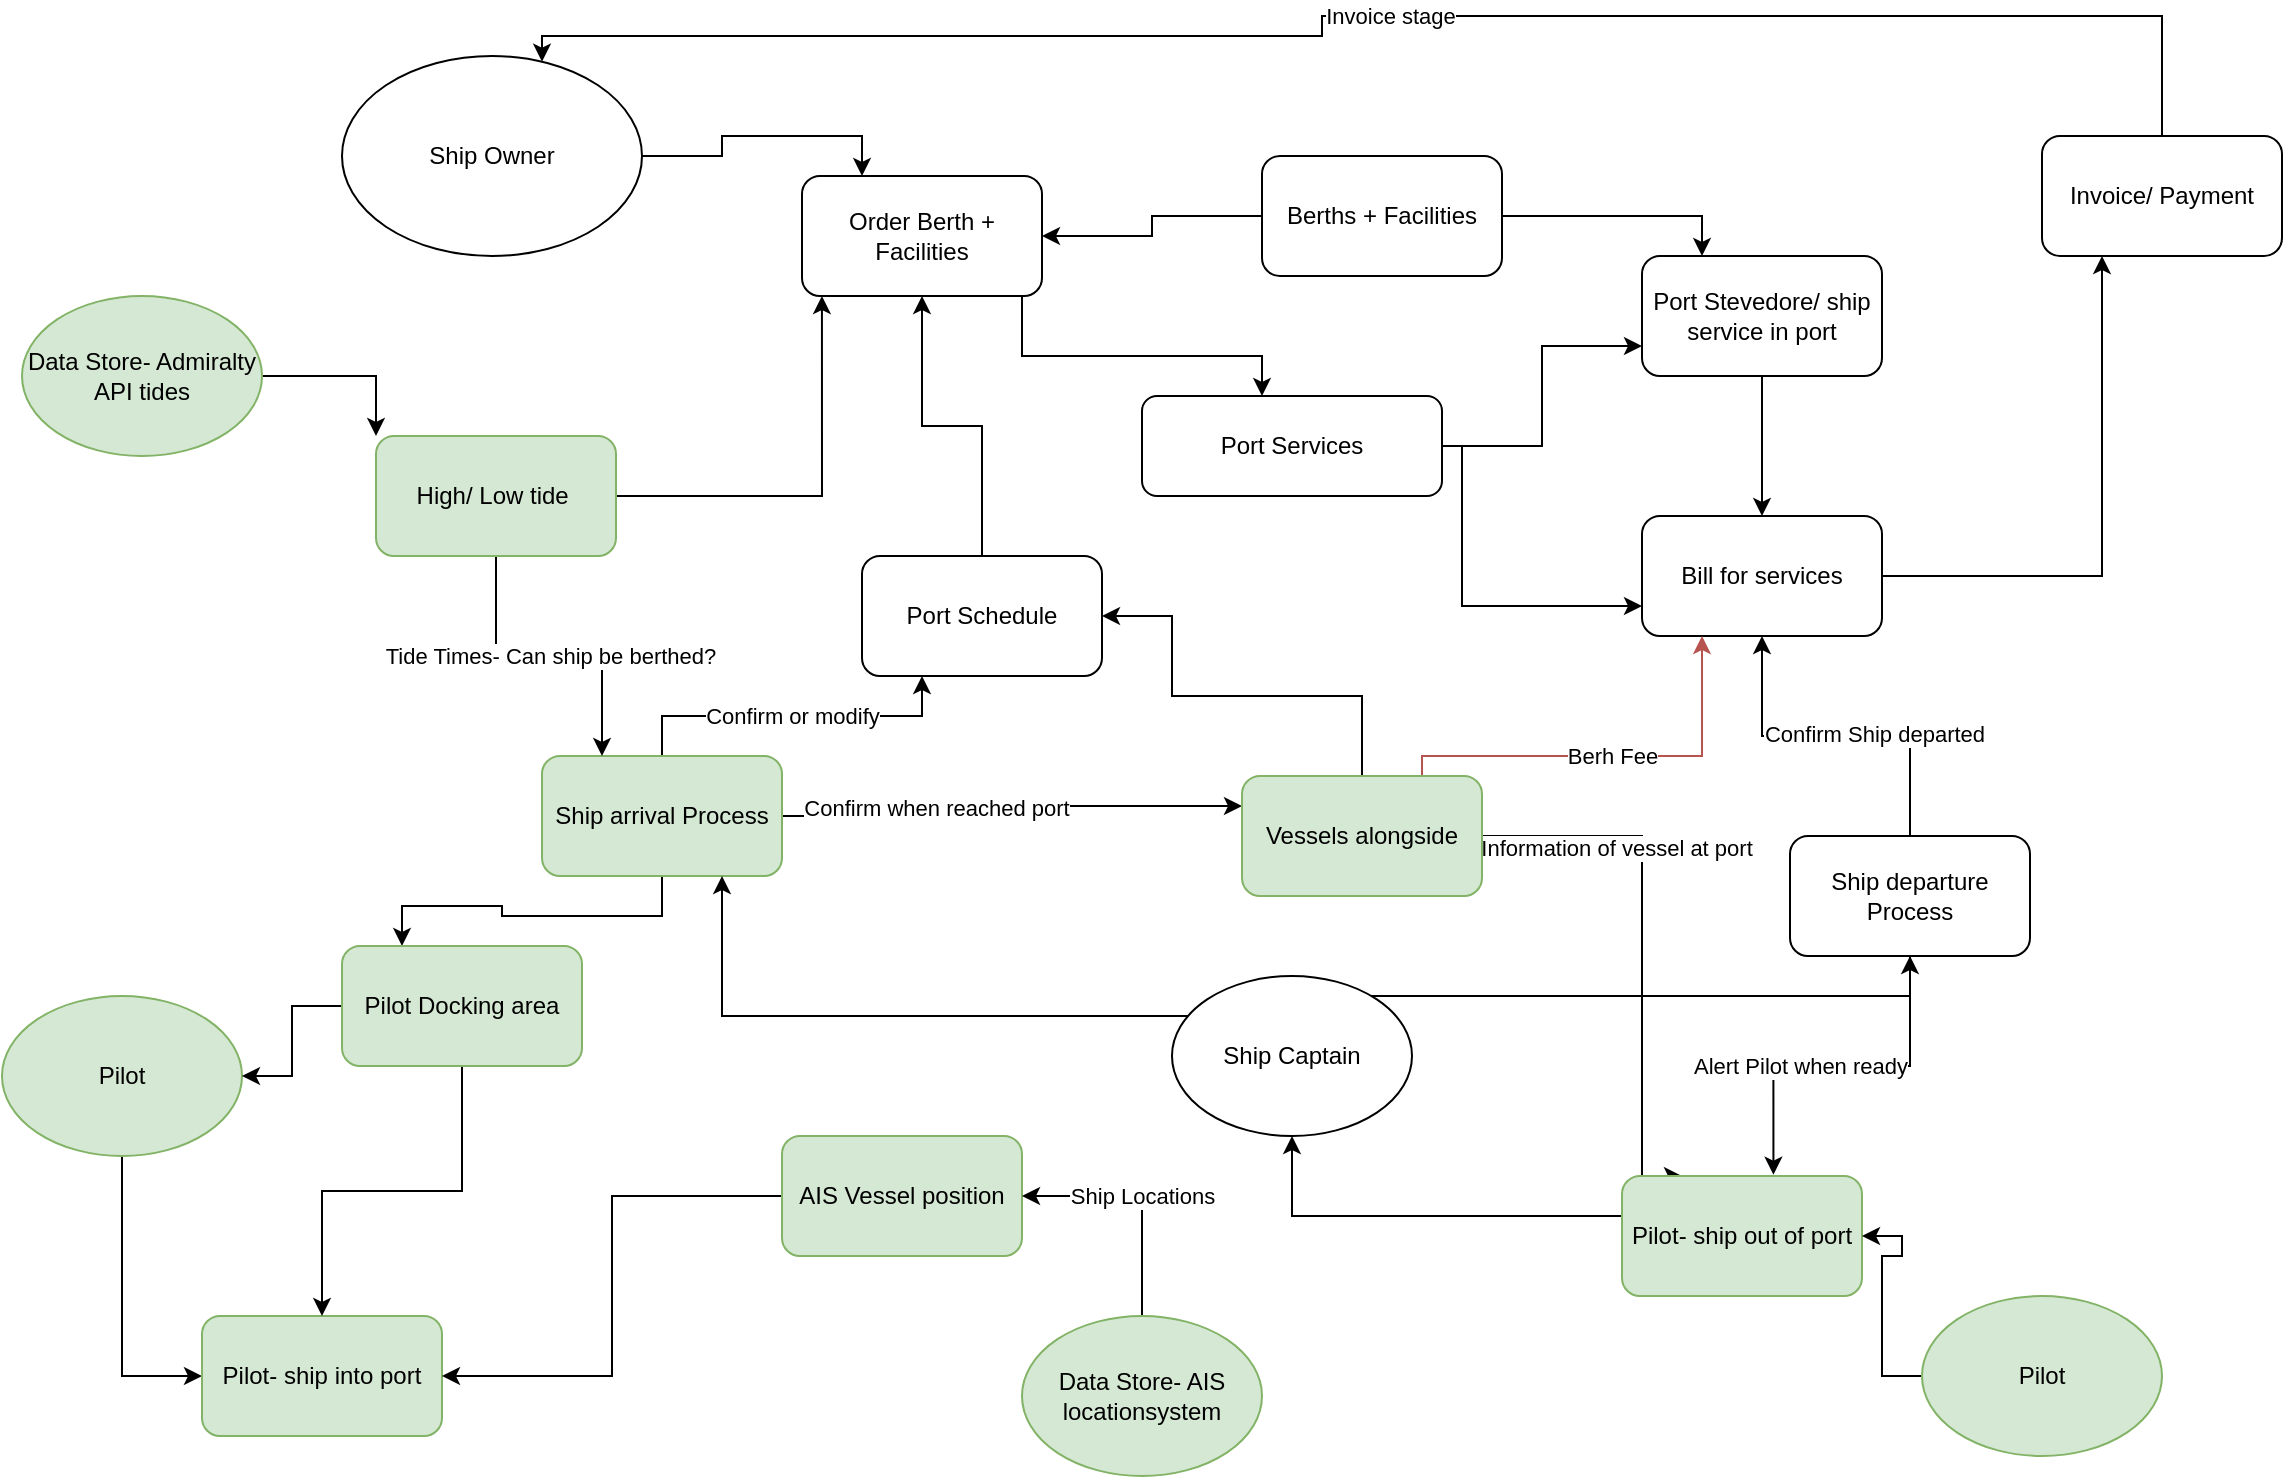 <mxfile version="15.4.1" type="device"><diagram id="cl07s2PM715EmiTAE1tK" name="Page-1"><mxGraphModel dx="2310" dy="836" grid="1" gridSize="10" guides="1" tooltips="1" connect="1" arrows="1" fold="1" page="1" pageScale="1" pageWidth="827" pageHeight="1169" math="0" shadow="0"><root><mxCell id="0"/><mxCell id="1" parent="0"/><mxCell id="k-7jPEdumiyADVMiMrUy-27" style="edgeStyle=orthogonalEdgeStyle;rounded=0;orthogonalLoop=1;jettySize=auto;html=1;entryX=0.5;entryY=0;entryDx=0;entryDy=0;" edge="1" parent="1" source="k-7jPEdumiyADVMiMrUy-2" target="k-7jPEdumiyADVMiMrUy-4"><mxGeometry relative="1" as="geometry"/></mxCell><mxCell id="k-7jPEdumiyADVMiMrUy-2" value="Port Stevedore/ ship service in port" style="rounded=1;whiteSpace=wrap;html=1;" vertex="1" parent="1"><mxGeometry x="340" y="180" width="120" height="60" as="geometry"/></mxCell><mxCell id="k-7jPEdumiyADVMiMrUy-40" style="edgeStyle=orthogonalEdgeStyle;rounded=0;orthogonalLoop=1;jettySize=auto;html=1;entryX=0.5;entryY=1;entryDx=0;entryDy=0;" edge="1" parent="1" source="k-7jPEdumiyADVMiMrUy-3" target="k-7jPEdumiyADVMiMrUy-4"><mxGeometry relative="1" as="geometry"/></mxCell><mxCell id="k-7jPEdumiyADVMiMrUy-41" value="Confirm Ship departed" style="edgeLabel;html=1;align=center;verticalAlign=middle;resizable=0;points=[];" vertex="1" connectable="0" parent="k-7jPEdumiyADVMiMrUy-40"><mxGeometry x="-0.214" y="-1" relative="1" as="geometry"><mxPoint as="offset"/></mxGeometry></mxCell><mxCell id="k-7jPEdumiyADVMiMrUy-52" value="Alert Pilot when ready" style="edgeStyle=orthogonalEdgeStyle;rounded=0;orthogonalLoop=1;jettySize=auto;html=1;entryX=0.631;entryY=-0.011;entryDx=0;entryDy=0;entryPerimeter=0;" edge="1" parent="1" source="k-7jPEdumiyADVMiMrUy-3" target="k-7jPEdumiyADVMiMrUy-51"><mxGeometry x="0.227" relative="1" as="geometry"><mxPoint x="-1" as="offset"/></mxGeometry></mxCell><mxCell id="k-7jPEdumiyADVMiMrUy-3" value="Ship departure Process" style="rounded=1;whiteSpace=wrap;html=1;" vertex="1" parent="1"><mxGeometry x="414" y="470" width="120" height="60" as="geometry"/></mxCell><mxCell id="k-7jPEdumiyADVMiMrUy-47" style="edgeStyle=orthogonalEdgeStyle;rounded=0;orthogonalLoop=1;jettySize=auto;html=1;entryX=0.25;entryY=1;entryDx=0;entryDy=0;" edge="1" parent="1" source="k-7jPEdumiyADVMiMrUy-4" target="k-7jPEdumiyADVMiMrUy-9"><mxGeometry relative="1" as="geometry"/></mxCell><mxCell id="k-7jPEdumiyADVMiMrUy-4" value="Bill for services" style="rounded=1;whiteSpace=wrap;html=1;" vertex="1" parent="1"><mxGeometry x="340" y="310" width="120" height="60" as="geometry"/></mxCell><mxCell id="k-7jPEdumiyADVMiMrUy-25" style="edgeStyle=orthogonalEdgeStyle;rounded=0;orthogonalLoop=1;jettySize=auto;html=1;entryX=0;entryY=0.75;entryDx=0;entryDy=0;" edge="1" parent="1" source="k-7jPEdumiyADVMiMrUy-6" target="k-7jPEdumiyADVMiMrUy-2"><mxGeometry relative="1" as="geometry"/></mxCell><mxCell id="k-7jPEdumiyADVMiMrUy-26" style="edgeStyle=orthogonalEdgeStyle;rounded=0;orthogonalLoop=1;jettySize=auto;html=1;entryX=0;entryY=0.75;entryDx=0;entryDy=0;" edge="1" parent="1" source="k-7jPEdumiyADVMiMrUy-6" target="k-7jPEdumiyADVMiMrUy-4"><mxGeometry relative="1" as="geometry"><Array as="points"><mxPoint x="250" y="275"/><mxPoint x="250" y="355"/></Array></mxGeometry></mxCell><mxCell id="k-7jPEdumiyADVMiMrUy-6" value="Port Services" style="rounded=1;whiteSpace=wrap;html=1;" vertex="1" parent="1"><mxGeometry x="90" y="250" width="150" height="50" as="geometry"/></mxCell><mxCell id="k-7jPEdumiyADVMiMrUy-24" style="edgeStyle=orthogonalEdgeStyle;rounded=0;orthogonalLoop=1;jettySize=auto;html=1;entryX=0.5;entryY=1;entryDx=0;entryDy=0;" edge="1" parent="1" source="k-7jPEdumiyADVMiMrUy-7" target="k-7jPEdumiyADVMiMrUy-8"><mxGeometry relative="1" as="geometry"/></mxCell><mxCell id="k-7jPEdumiyADVMiMrUy-7" value="Port Schedule" style="rounded=1;whiteSpace=wrap;html=1;" vertex="1" parent="1"><mxGeometry x="-50" y="330" width="120" height="60" as="geometry"/></mxCell><mxCell id="k-7jPEdumiyADVMiMrUy-20" style="edgeStyle=orthogonalEdgeStyle;rounded=0;orthogonalLoop=1;jettySize=auto;html=1;" edge="1" parent="1" source="k-7jPEdumiyADVMiMrUy-8" target="k-7jPEdumiyADVMiMrUy-6"><mxGeometry relative="1" as="geometry"><Array as="points"><mxPoint x="30" y="230"/><mxPoint x="150" y="230"/></Array></mxGeometry></mxCell><mxCell id="k-7jPEdumiyADVMiMrUy-8" value="Order Berth + Facilities" style="rounded=1;whiteSpace=wrap;html=1;" vertex="1" parent="1"><mxGeometry x="-80" y="140" width="120" height="60" as="geometry"/></mxCell><mxCell id="k-7jPEdumiyADVMiMrUy-49" value="Invoice stage" style="edgeStyle=orthogonalEdgeStyle;rounded=0;orthogonalLoop=1;jettySize=auto;html=1;" edge="1" parent="1" source="k-7jPEdumiyADVMiMrUy-9" target="k-7jPEdumiyADVMiMrUy-15"><mxGeometry relative="1" as="geometry"><Array as="points"><mxPoint x="600" y="60"/><mxPoint x="180" y="60"/><mxPoint x="180" y="70"/><mxPoint x="-210" y="70"/></Array></mxGeometry></mxCell><mxCell id="k-7jPEdumiyADVMiMrUy-9" value="Invoice/ Payment" style="rounded=1;whiteSpace=wrap;html=1;" vertex="1" parent="1"><mxGeometry x="540" y="120" width="120" height="60" as="geometry"/></mxCell><mxCell id="k-7jPEdumiyADVMiMrUy-28" value="Confirm or modify" style="edgeStyle=orthogonalEdgeStyle;rounded=0;orthogonalLoop=1;jettySize=auto;html=1;entryX=0.25;entryY=1;entryDx=0;entryDy=0;" edge="1" parent="1" source="k-7jPEdumiyADVMiMrUy-10" target="k-7jPEdumiyADVMiMrUy-7"><mxGeometry relative="1" as="geometry"><Array as="points"><mxPoint x="-150" y="410"/><mxPoint x="-20" y="410"/></Array></mxGeometry></mxCell><mxCell id="k-7jPEdumiyADVMiMrUy-43" style="edgeStyle=orthogonalEdgeStyle;rounded=0;orthogonalLoop=1;jettySize=auto;html=1;entryX=0;entryY=0.25;entryDx=0;entryDy=0;" edge="1" parent="1" source="k-7jPEdumiyADVMiMrUy-10" target="k-7jPEdumiyADVMiMrUy-37"><mxGeometry relative="1" as="geometry"/></mxCell><mxCell id="k-7jPEdumiyADVMiMrUy-64" value="Confirm when reached port" style="edgeLabel;html=1;align=center;verticalAlign=middle;resizable=0;points=[];" vertex="1" connectable="0" parent="k-7jPEdumiyADVMiMrUy-43"><mxGeometry x="-0.347" y="4" relative="1" as="geometry"><mxPoint as="offset"/></mxGeometry></mxCell><mxCell id="k-7jPEdumiyADVMiMrUy-57" style="edgeStyle=orthogonalEdgeStyle;rounded=0;orthogonalLoop=1;jettySize=auto;html=1;entryX=0.25;entryY=0;entryDx=0;entryDy=0;" edge="1" parent="1" source="k-7jPEdumiyADVMiMrUy-10" target="k-7jPEdumiyADVMiMrUy-56"><mxGeometry relative="1" as="geometry"/></mxCell><mxCell id="k-7jPEdumiyADVMiMrUy-10" value="Ship arrival Process" style="rounded=1;whiteSpace=wrap;html=1;fillColor=#d5e8d4;strokeColor=#82b366;" vertex="1" parent="1"><mxGeometry x="-210" y="430" width="120" height="60" as="geometry"/></mxCell><mxCell id="k-7jPEdumiyADVMiMrUy-19" style="edgeStyle=orthogonalEdgeStyle;rounded=0;orthogonalLoop=1;jettySize=auto;html=1;entryX=1;entryY=0.5;entryDx=0;entryDy=0;" edge="1" parent="1" source="k-7jPEdumiyADVMiMrUy-11" target="k-7jPEdumiyADVMiMrUy-8"><mxGeometry relative="1" as="geometry"/></mxCell><mxCell id="k-7jPEdumiyADVMiMrUy-69" style="edgeStyle=orthogonalEdgeStyle;rounded=0;orthogonalLoop=1;jettySize=auto;html=1;entryX=0.25;entryY=0;entryDx=0;entryDy=0;" edge="1" parent="1" source="k-7jPEdumiyADVMiMrUy-11" target="k-7jPEdumiyADVMiMrUy-2"><mxGeometry relative="1" as="geometry"/></mxCell><mxCell id="k-7jPEdumiyADVMiMrUy-11" value="Berths + Facilities" style="rounded=1;whiteSpace=wrap;html=1;" vertex="1" parent="1"><mxGeometry x="150" y="130" width="120" height="60" as="geometry"/></mxCell><mxCell id="k-7jPEdumiyADVMiMrUy-21" style="edgeStyle=orthogonalEdgeStyle;rounded=0;orthogonalLoop=1;jettySize=auto;html=1;entryX=0.25;entryY=0;entryDx=0;entryDy=0;" edge="1" parent="1" source="k-7jPEdumiyADVMiMrUy-15" target="k-7jPEdumiyADVMiMrUy-8"><mxGeometry relative="1" as="geometry"/></mxCell><mxCell id="k-7jPEdumiyADVMiMrUy-15" value="Ship Owner&lt;br&gt;" style="ellipse;whiteSpace=wrap;html=1;" vertex="1" parent="1"><mxGeometry x="-310" y="80" width="150" height="100" as="geometry"/></mxCell><mxCell id="k-7jPEdumiyADVMiMrUy-60" style="edgeStyle=orthogonalEdgeStyle;rounded=0;orthogonalLoop=1;jettySize=auto;html=1;entryX=0;entryY=0.5;entryDx=0;entryDy=0;" edge="1" parent="1" source="k-7jPEdumiyADVMiMrUy-16" target="k-7jPEdumiyADVMiMrUy-31"><mxGeometry relative="1" as="geometry"/></mxCell><mxCell id="k-7jPEdumiyADVMiMrUy-16" value="Pilot" style="ellipse;whiteSpace=wrap;html=1;fillColor=#d5e8d4;strokeColor=#82b366;" vertex="1" parent="1"><mxGeometry x="-480" y="550" width="120" height="80" as="geometry"/></mxCell><mxCell id="k-7jPEdumiyADVMiMrUy-46" style="edgeStyle=orthogonalEdgeStyle;rounded=0;orthogonalLoop=1;jettySize=auto;html=1;" edge="1" parent="1" source="k-7jPEdumiyADVMiMrUy-18" target="k-7jPEdumiyADVMiMrUy-3"><mxGeometry relative="1" as="geometry"><Array as="points"><mxPoint x="474" y="550"/></Array></mxGeometry></mxCell><mxCell id="k-7jPEdumiyADVMiMrUy-50" style="edgeStyle=orthogonalEdgeStyle;rounded=0;orthogonalLoop=1;jettySize=auto;html=1;entryX=0.75;entryY=1;entryDx=0;entryDy=0;" edge="1" parent="1" source="k-7jPEdumiyADVMiMrUy-18" target="k-7jPEdumiyADVMiMrUy-10"><mxGeometry relative="1" as="geometry"><Array as="points"><mxPoint x="-120" y="560"/></Array></mxGeometry></mxCell><mxCell id="k-7jPEdumiyADVMiMrUy-18" value="Ship Captain" style="ellipse;whiteSpace=wrap;html=1;" vertex="1" parent="1"><mxGeometry x="105" y="540" width="120" height="80" as="geometry"/></mxCell><mxCell id="k-7jPEdumiyADVMiMrUy-23" style="edgeStyle=orthogonalEdgeStyle;rounded=0;orthogonalLoop=1;jettySize=auto;html=1;entryX=0.083;entryY=1;entryDx=0;entryDy=0;entryPerimeter=0;" edge="1" parent="1" source="k-7jPEdumiyADVMiMrUy-22" target="k-7jPEdumiyADVMiMrUy-8"><mxGeometry relative="1" as="geometry"/></mxCell><mxCell id="k-7jPEdumiyADVMiMrUy-30" value="Tide Times- Can ship be berthed?" style="edgeStyle=orthogonalEdgeStyle;rounded=0;orthogonalLoop=1;jettySize=auto;html=1;entryX=0.25;entryY=0;entryDx=0;entryDy=0;" edge="1" parent="1" source="k-7jPEdumiyADVMiMrUy-22" target="k-7jPEdumiyADVMiMrUy-10"><mxGeometry relative="1" as="geometry"/></mxCell><mxCell id="k-7jPEdumiyADVMiMrUy-22" value="High/ Low tide&amp;nbsp;" style="rounded=1;whiteSpace=wrap;html=1;fillColor=#d5e8d4;strokeColor=#82b366;" vertex="1" parent="1"><mxGeometry x="-293" y="270" width="120" height="60" as="geometry"/></mxCell><mxCell id="k-7jPEdumiyADVMiMrUy-31" value="Pilot- ship into port" style="rounded=1;whiteSpace=wrap;html=1;fillColor=#d5e8d4;strokeColor=#82b366;" vertex="1" parent="1"><mxGeometry x="-380" y="710" width="120" height="60" as="geometry"/></mxCell><mxCell id="k-7jPEdumiyADVMiMrUy-34" style="edgeStyle=orthogonalEdgeStyle;rounded=0;orthogonalLoop=1;jettySize=auto;html=1;entryX=1;entryY=0.5;entryDx=0;entryDy=0;" edge="1" parent="1" source="k-7jPEdumiyADVMiMrUy-33" target="k-7jPEdumiyADVMiMrUy-31"><mxGeometry relative="1" as="geometry"/></mxCell><mxCell id="k-7jPEdumiyADVMiMrUy-33" value="AIS Vessel position" style="rounded=1;whiteSpace=wrap;html=1;fillColor=#d5e8d4;strokeColor=#82b366;" vertex="1" parent="1"><mxGeometry x="-90" y="620" width="120" height="60" as="geometry"/></mxCell><mxCell id="k-7jPEdumiyADVMiMrUy-36" value="Ship Locations" style="edgeStyle=orthogonalEdgeStyle;rounded=0;orthogonalLoop=1;jettySize=auto;html=1;entryX=1;entryY=0.5;entryDx=0;entryDy=0;" edge="1" parent="1" source="k-7jPEdumiyADVMiMrUy-35" target="k-7jPEdumiyADVMiMrUy-33"><mxGeometry relative="1" as="geometry"/></mxCell><mxCell id="k-7jPEdumiyADVMiMrUy-35" value="Data Store- AIS locationsystem" style="ellipse;whiteSpace=wrap;html=1;fillColor=#d5e8d4;strokeColor=#82b366;" vertex="1" parent="1"><mxGeometry x="30" y="710" width="120" height="80" as="geometry"/></mxCell><mxCell id="k-7jPEdumiyADVMiMrUy-54" style="edgeStyle=orthogonalEdgeStyle;rounded=0;orthogonalLoop=1;jettySize=auto;html=1;entryX=0.25;entryY=0;entryDx=0;entryDy=0;" edge="1" parent="1" source="k-7jPEdumiyADVMiMrUy-37" target="k-7jPEdumiyADVMiMrUy-51"><mxGeometry relative="1" as="geometry"><Array as="points"><mxPoint x="340" y="470"/><mxPoint x="340" y="640"/></Array></mxGeometry></mxCell><mxCell id="k-7jPEdumiyADVMiMrUy-63" value="Information of vessel at port" style="edgeLabel;html=1;align=center;verticalAlign=middle;resizable=0;points=[];" vertex="1" connectable="0" parent="k-7jPEdumiyADVMiMrUy-54"><mxGeometry x="-0.506" y="-6" relative="1" as="geometry"><mxPoint as="offset"/></mxGeometry></mxCell><mxCell id="k-7jPEdumiyADVMiMrUy-68" style="edgeStyle=orthogonalEdgeStyle;rounded=0;orthogonalLoop=1;jettySize=auto;html=1;entryX=1;entryY=0.5;entryDx=0;entryDy=0;" edge="1" parent="1" source="k-7jPEdumiyADVMiMrUy-37" target="k-7jPEdumiyADVMiMrUy-7"><mxGeometry relative="1" as="geometry"><Array as="points"><mxPoint x="200" y="400"/><mxPoint x="105" y="400"/><mxPoint x="105" y="360"/></Array></mxGeometry></mxCell><mxCell id="k-7jPEdumiyADVMiMrUy-71" value="Berh Fee" style="edgeStyle=orthogonalEdgeStyle;rounded=0;orthogonalLoop=1;jettySize=auto;html=1;entryX=0.25;entryY=1;entryDx=0;entryDy=0;fillColor=#f8cecc;strokeColor=#b85450;" edge="1" parent="1" source="k-7jPEdumiyADVMiMrUy-37" target="k-7jPEdumiyADVMiMrUy-4"><mxGeometry relative="1" as="geometry"><Array as="points"><mxPoint x="230" y="430"/><mxPoint x="370" y="430"/></Array></mxGeometry></mxCell><mxCell id="k-7jPEdumiyADVMiMrUy-37" value="Vessels alongside" style="rounded=1;whiteSpace=wrap;html=1;fillColor=#d5e8d4;strokeColor=#82b366;" vertex="1" parent="1"><mxGeometry x="140" y="440" width="120" height="60" as="geometry"/></mxCell><mxCell id="k-7jPEdumiyADVMiMrUy-53" style="edgeStyle=orthogonalEdgeStyle;rounded=0;orthogonalLoop=1;jettySize=auto;html=1;" edge="1" parent="1" source="k-7jPEdumiyADVMiMrUy-51" target="k-7jPEdumiyADVMiMrUy-18"><mxGeometry relative="1" as="geometry"><Array as="points"><mxPoint x="165" y="660"/></Array></mxGeometry></mxCell><mxCell id="k-7jPEdumiyADVMiMrUy-51" value="Pilot- ship out of port" style="rounded=1;whiteSpace=wrap;html=1;fillColor=#d5e8d4;strokeColor=#82b366;" vertex="1" parent="1"><mxGeometry x="330" y="640" width="120" height="60" as="geometry"/></mxCell><mxCell id="k-7jPEdumiyADVMiMrUy-58" style="edgeStyle=orthogonalEdgeStyle;rounded=0;orthogonalLoop=1;jettySize=auto;html=1;entryX=0.5;entryY=0;entryDx=0;entryDy=0;" edge="1" parent="1" source="k-7jPEdumiyADVMiMrUy-56" target="k-7jPEdumiyADVMiMrUy-31"><mxGeometry relative="1" as="geometry"/></mxCell><mxCell id="k-7jPEdumiyADVMiMrUy-59" style="edgeStyle=orthogonalEdgeStyle;rounded=0;orthogonalLoop=1;jettySize=auto;html=1;" edge="1" parent="1" source="k-7jPEdumiyADVMiMrUy-56" target="k-7jPEdumiyADVMiMrUy-16"><mxGeometry relative="1" as="geometry"/></mxCell><mxCell id="k-7jPEdumiyADVMiMrUy-56" value="Pilot Docking area" style="rounded=1;whiteSpace=wrap;html=1;fillColor=#d5e8d4;strokeColor=#82b366;" vertex="1" parent="1"><mxGeometry x="-310" y="525" width="120" height="60" as="geometry"/></mxCell><mxCell id="k-7jPEdumiyADVMiMrUy-62" style="edgeStyle=orthogonalEdgeStyle;rounded=0;orthogonalLoop=1;jettySize=auto;html=1;entryX=1;entryY=0.5;entryDx=0;entryDy=0;" edge="1" parent="1" source="k-7jPEdumiyADVMiMrUy-61" target="k-7jPEdumiyADVMiMrUy-51"><mxGeometry relative="1" as="geometry"/></mxCell><mxCell id="k-7jPEdumiyADVMiMrUy-61" value="Pilot" style="ellipse;whiteSpace=wrap;html=1;fillColor=#d5e8d4;strokeColor=#82b366;" vertex="1" parent="1"><mxGeometry x="480" y="700" width="120" height="80" as="geometry"/></mxCell><mxCell id="k-7jPEdumiyADVMiMrUy-66" style="edgeStyle=orthogonalEdgeStyle;rounded=0;orthogonalLoop=1;jettySize=auto;html=1;entryX=0;entryY=0;entryDx=0;entryDy=0;" edge="1" parent="1" source="k-7jPEdumiyADVMiMrUy-65" target="k-7jPEdumiyADVMiMrUy-22"><mxGeometry relative="1" as="geometry"/></mxCell><mxCell id="k-7jPEdumiyADVMiMrUy-65" value="Data Store- Admiralty API tides" style="ellipse;whiteSpace=wrap;html=1;fillColor=#d5e8d4;strokeColor=#82b366;" vertex="1" parent="1"><mxGeometry x="-470" y="200" width="120" height="80" as="geometry"/></mxCell></root></mxGraphModel></diagram></mxfile>